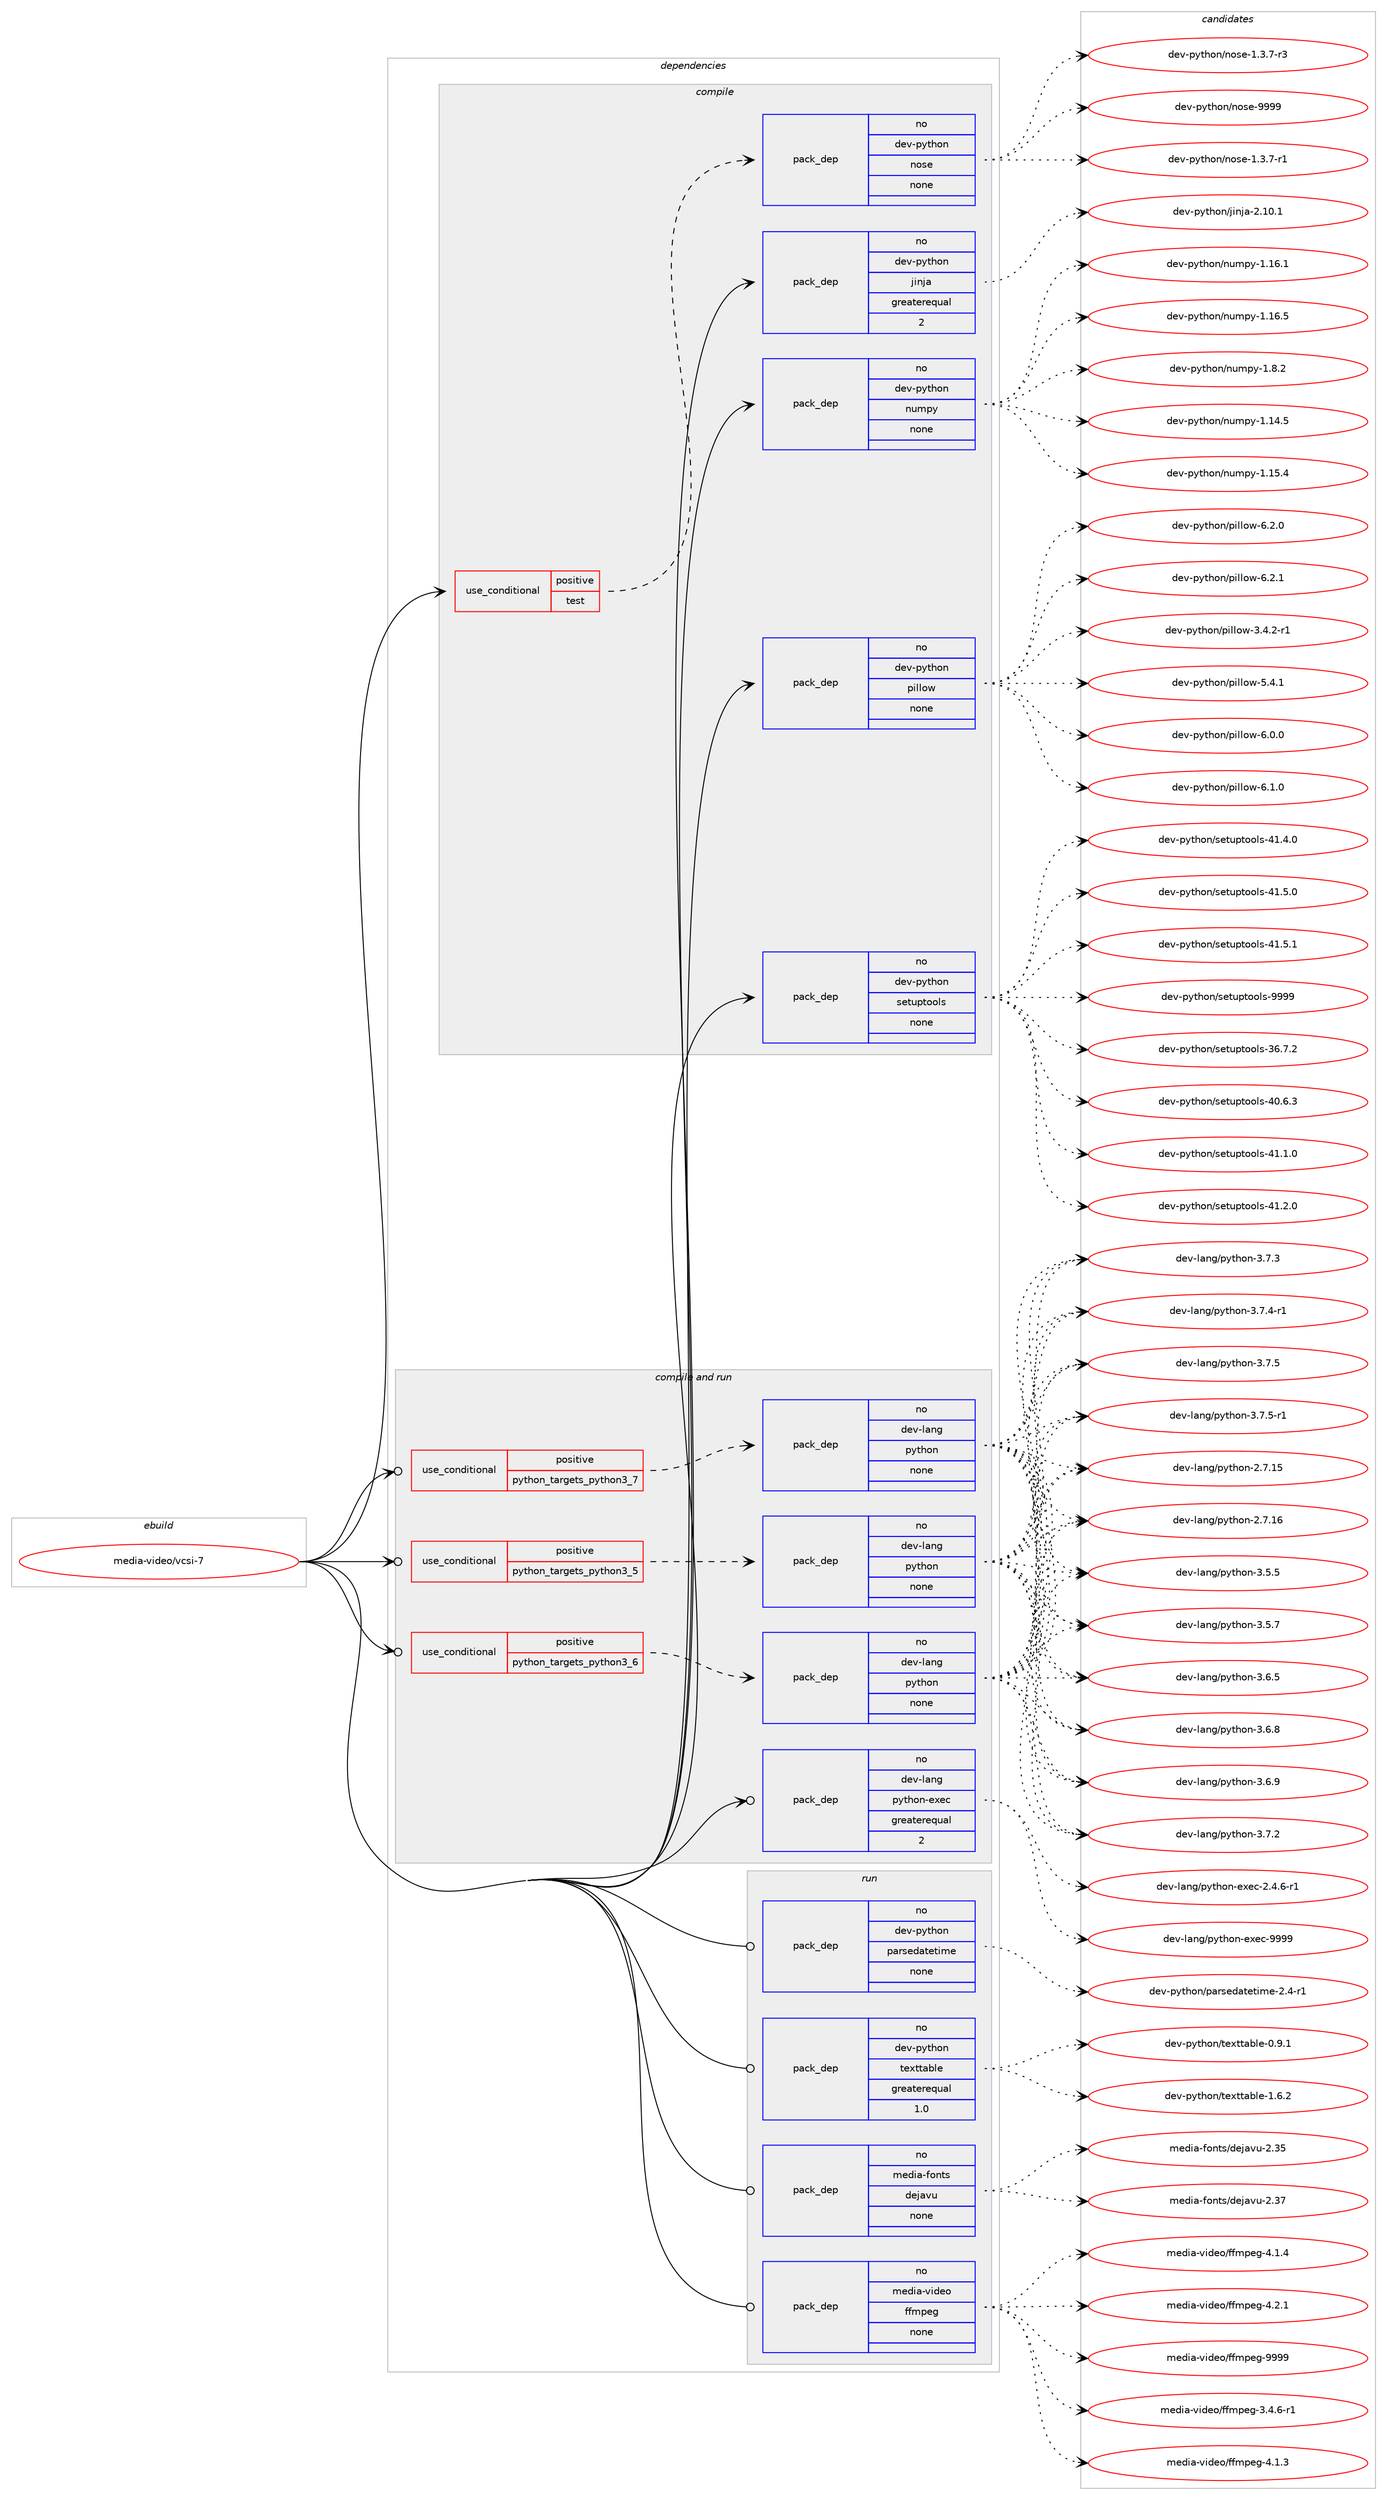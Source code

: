 digraph prolog {

# *************
# Graph options
# *************

newrank=true;
concentrate=true;
compound=true;
graph [rankdir=LR,fontname=Helvetica,fontsize=10,ranksep=1.5];#, ranksep=2.5, nodesep=0.2];
edge  [arrowhead=vee];
node  [fontname=Helvetica,fontsize=10];

# **********
# The ebuild
# **********

subgraph cluster_leftcol {
color=gray;
rank=same;
label=<<i>ebuild</i>>;
id [label="media-video/vcsi-7", color=red, width=4, href="../media-video/vcsi-7.svg"];
}

# ****************
# The dependencies
# ****************

subgraph cluster_midcol {
color=gray;
label=<<i>dependencies</i>>;
subgraph cluster_compile {
fillcolor="#eeeeee";
style=filled;
label=<<i>compile</i>>;
subgraph cond197144 {
dependency810607 [label=<<TABLE BORDER="0" CELLBORDER="1" CELLSPACING="0" CELLPADDING="4"><TR><TD ROWSPAN="3" CELLPADDING="10">use_conditional</TD></TR><TR><TD>positive</TD></TR><TR><TD>test</TD></TR></TABLE>>, shape=none, color=red];
subgraph pack599323 {
dependency810608 [label=<<TABLE BORDER="0" CELLBORDER="1" CELLSPACING="0" CELLPADDING="4" WIDTH="220"><TR><TD ROWSPAN="6" CELLPADDING="30">pack_dep</TD></TR><TR><TD WIDTH="110">no</TD></TR><TR><TD>dev-python</TD></TR><TR><TD>nose</TD></TR><TR><TD>none</TD></TR><TR><TD></TD></TR></TABLE>>, shape=none, color=blue];
}
dependency810607:e -> dependency810608:w [weight=20,style="dashed",arrowhead="vee"];
}
id:e -> dependency810607:w [weight=20,style="solid",arrowhead="vee"];
subgraph pack599324 {
dependency810609 [label=<<TABLE BORDER="0" CELLBORDER="1" CELLSPACING="0" CELLPADDING="4" WIDTH="220"><TR><TD ROWSPAN="6" CELLPADDING="30">pack_dep</TD></TR><TR><TD WIDTH="110">no</TD></TR><TR><TD>dev-python</TD></TR><TR><TD>jinja</TD></TR><TR><TD>greaterequal</TD></TR><TR><TD>2</TD></TR></TABLE>>, shape=none, color=blue];
}
id:e -> dependency810609:w [weight=20,style="solid",arrowhead="vee"];
subgraph pack599325 {
dependency810610 [label=<<TABLE BORDER="0" CELLBORDER="1" CELLSPACING="0" CELLPADDING="4" WIDTH="220"><TR><TD ROWSPAN="6" CELLPADDING="30">pack_dep</TD></TR><TR><TD WIDTH="110">no</TD></TR><TR><TD>dev-python</TD></TR><TR><TD>numpy</TD></TR><TR><TD>none</TD></TR><TR><TD></TD></TR></TABLE>>, shape=none, color=blue];
}
id:e -> dependency810610:w [weight=20,style="solid",arrowhead="vee"];
subgraph pack599326 {
dependency810611 [label=<<TABLE BORDER="0" CELLBORDER="1" CELLSPACING="0" CELLPADDING="4" WIDTH="220"><TR><TD ROWSPAN="6" CELLPADDING="30">pack_dep</TD></TR><TR><TD WIDTH="110">no</TD></TR><TR><TD>dev-python</TD></TR><TR><TD>pillow</TD></TR><TR><TD>none</TD></TR><TR><TD></TD></TR></TABLE>>, shape=none, color=blue];
}
id:e -> dependency810611:w [weight=20,style="solid",arrowhead="vee"];
subgraph pack599327 {
dependency810612 [label=<<TABLE BORDER="0" CELLBORDER="1" CELLSPACING="0" CELLPADDING="4" WIDTH="220"><TR><TD ROWSPAN="6" CELLPADDING="30">pack_dep</TD></TR><TR><TD WIDTH="110">no</TD></TR><TR><TD>dev-python</TD></TR><TR><TD>setuptools</TD></TR><TR><TD>none</TD></TR><TR><TD></TD></TR></TABLE>>, shape=none, color=blue];
}
id:e -> dependency810612:w [weight=20,style="solid",arrowhead="vee"];
}
subgraph cluster_compileandrun {
fillcolor="#eeeeee";
style=filled;
label=<<i>compile and run</i>>;
subgraph cond197145 {
dependency810613 [label=<<TABLE BORDER="0" CELLBORDER="1" CELLSPACING="0" CELLPADDING="4"><TR><TD ROWSPAN="3" CELLPADDING="10">use_conditional</TD></TR><TR><TD>positive</TD></TR><TR><TD>python_targets_python3_5</TD></TR></TABLE>>, shape=none, color=red];
subgraph pack599328 {
dependency810614 [label=<<TABLE BORDER="0" CELLBORDER="1" CELLSPACING="0" CELLPADDING="4" WIDTH="220"><TR><TD ROWSPAN="6" CELLPADDING="30">pack_dep</TD></TR><TR><TD WIDTH="110">no</TD></TR><TR><TD>dev-lang</TD></TR><TR><TD>python</TD></TR><TR><TD>none</TD></TR><TR><TD></TD></TR></TABLE>>, shape=none, color=blue];
}
dependency810613:e -> dependency810614:w [weight=20,style="dashed",arrowhead="vee"];
}
id:e -> dependency810613:w [weight=20,style="solid",arrowhead="odotvee"];
subgraph cond197146 {
dependency810615 [label=<<TABLE BORDER="0" CELLBORDER="1" CELLSPACING="0" CELLPADDING="4"><TR><TD ROWSPAN="3" CELLPADDING="10">use_conditional</TD></TR><TR><TD>positive</TD></TR><TR><TD>python_targets_python3_6</TD></TR></TABLE>>, shape=none, color=red];
subgraph pack599329 {
dependency810616 [label=<<TABLE BORDER="0" CELLBORDER="1" CELLSPACING="0" CELLPADDING="4" WIDTH="220"><TR><TD ROWSPAN="6" CELLPADDING="30">pack_dep</TD></TR><TR><TD WIDTH="110">no</TD></TR><TR><TD>dev-lang</TD></TR><TR><TD>python</TD></TR><TR><TD>none</TD></TR><TR><TD></TD></TR></TABLE>>, shape=none, color=blue];
}
dependency810615:e -> dependency810616:w [weight=20,style="dashed",arrowhead="vee"];
}
id:e -> dependency810615:w [weight=20,style="solid",arrowhead="odotvee"];
subgraph cond197147 {
dependency810617 [label=<<TABLE BORDER="0" CELLBORDER="1" CELLSPACING="0" CELLPADDING="4"><TR><TD ROWSPAN="3" CELLPADDING="10">use_conditional</TD></TR><TR><TD>positive</TD></TR><TR><TD>python_targets_python3_7</TD></TR></TABLE>>, shape=none, color=red];
subgraph pack599330 {
dependency810618 [label=<<TABLE BORDER="0" CELLBORDER="1" CELLSPACING="0" CELLPADDING="4" WIDTH="220"><TR><TD ROWSPAN="6" CELLPADDING="30">pack_dep</TD></TR><TR><TD WIDTH="110">no</TD></TR><TR><TD>dev-lang</TD></TR><TR><TD>python</TD></TR><TR><TD>none</TD></TR><TR><TD></TD></TR></TABLE>>, shape=none, color=blue];
}
dependency810617:e -> dependency810618:w [weight=20,style="dashed",arrowhead="vee"];
}
id:e -> dependency810617:w [weight=20,style="solid",arrowhead="odotvee"];
subgraph pack599331 {
dependency810619 [label=<<TABLE BORDER="0" CELLBORDER="1" CELLSPACING="0" CELLPADDING="4" WIDTH="220"><TR><TD ROWSPAN="6" CELLPADDING="30">pack_dep</TD></TR><TR><TD WIDTH="110">no</TD></TR><TR><TD>dev-lang</TD></TR><TR><TD>python-exec</TD></TR><TR><TD>greaterequal</TD></TR><TR><TD>2</TD></TR></TABLE>>, shape=none, color=blue];
}
id:e -> dependency810619:w [weight=20,style="solid",arrowhead="odotvee"];
}
subgraph cluster_run {
fillcolor="#eeeeee";
style=filled;
label=<<i>run</i>>;
subgraph pack599332 {
dependency810620 [label=<<TABLE BORDER="0" CELLBORDER="1" CELLSPACING="0" CELLPADDING="4" WIDTH="220"><TR><TD ROWSPAN="6" CELLPADDING="30">pack_dep</TD></TR><TR><TD WIDTH="110">no</TD></TR><TR><TD>dev-python</TD></TR><TR><TD>parsedatetime</TD></TR><TR><TD>none</TD></TR><TR><TD></TD></TR></TABLE>>, shape=none, color=blue];
}
id:e -> dependency810620:w [weight=20,style="solid",arrowhead="odot"];
subgraph pack599333 {
dependency810621 [label=<<TABLE BORDER="0" CELLBORDER="1" CELLSPACING="0" CELLPADDING="4" WIDTH="220"><TR><TD ROWSPAN="6" CELLPADDING="30">pack_dep</TD></TR><TR><TD WIDTH="110">no</TD></TR><TR><TD>dev-python</TD></TR><TR><TD>texttable</TD></TR><TR><TD>greaterequal</TD></TR><TR><TD>1.0</TD></TR></TABLE>>, shape=none, color=blue];
}
id:e -> dependency810621:w [weight=20,style="solid",arrowhead="odot"];
subgraph pack599334 {
dependency810622 [label=<<TABLE BORDER="0" CELLBORDER="1" CELLSPACING="0" CELLPADDING="4" WIDTH="220"><TR><TD ROWSPAN="6" CELLPADDING="30">pack_dep</TD></TR><TR><TD WIDTH="110">no</TD></TR><TR><TD>media-fonts</TD></TR><TR><TD>dejavu</TD></TR><TR><TD>none</TD></TR><TR><TD></TD></TR></TABLE>>, shape=none, color=blue];
}
id:e -> dependency810622:w [weight=20,style="solid",arrowhead="odot"];
subgraph pack599335 {
dependency810623 [label=<<TABLE BORDER="0" CELLBORDER="1" CELLSPACING="0" CELLPADDING="4" WIDTH="220"><TR><TD ROWSPAN="6" CELLPADDING="30">pack_dep</TD></TR><TR><TD WIDTH="110">no</TD></TR><TR><TD>media-video</TD></TR><TR><TD>ffmpeg</TD></TR><TR><TD>none</TD></TR><TR><TD></TD></TR></TABLE>>, shape=none, color=blue];
}
id:e -> dependency810623:w [weight=20,style="solid",arrowhead="odot"];
}
}

# **************
# The candidates
# **************

subgraph cluster_choices {
rank=same;
color=gray;
label=<<i>candidates</i>>;

subgraph choice599323 {
color=black;
nodesep=1;
choice10010111845112121116104111110471101111151014549465146554511449 [label="dev-python/nose-1.3.7-r1", color=red, width=4,href="../dev-python/nose-1.3.7-r1.svg"];
choice10010111845112121116104111110471101111151014549465146554511451 [label="dev-python/nose-1.3.7-r3", color=red, width=4,href="../dev-python/nose-1.3.7-r3.svg"];
choice10010111845112121116104111110471101111151014557575757 [label="dev-python/nose-9999", color=red, width=4,href="../dev-python/nose-9999.svg"];
dependency810608:e -> choice10010111845112121116104111110471101111151014549465146554511449:w [style=dotted,weight="100"];
dependency810608:e -> choice10010111845112121116104111110471101111151014549465146554511451:w [style=dotted,weight="100"];
dependency810608:e -> choice10010111845112121116104111110471101111151014557575757:w [style=dotted,weight="100"];
}
subgraph choice599324 {
color=black;
nodesep=1;
choice10010111845112121116104111110471061051101069745504649484649 [label="dev-python/jinja-2.10.1", color=red, width=4,href="../dev-python/jinja-2.10.1.svg"];
dependency810609:e -> choice10010111845112121116104111110471061051101069745504649484649:w [style=dotted,weight="100"];
}
subgraph choice599325 {
color=black;
nodesep=1;
choice100101118451121211161041111104711011710911212145494649524653 [label="dev-python/numpy-1.14.5", color=red, width=4,href="../dev-python/numpy-1.14.5.svg"];
choice100101118451121211161041111104711011710911212145494649534652 [label="dev-python/numpy-1.15.4", color=red, width=4,href="../dev-python/numpy-1.15.4.svg"];
choice100101118451121211161041111104711011710911212145494649544649 [label="dev-python/numpy-1.16.1", color=red, width=4,href="../dev-python/numpy-1.16.1.svg"];
choice100101118451121211161041111104711011710911212145494649544653 [label="dev-python/numpy-1.16.5", color=red, width=4,href="../dev-python/numpy-1.16.5.svg"];
choice1001011184511212111610411111047110117109112121454946564650 [label="dev-python/numpy-1.8.2", color=red, width=4,href="../dev-python/numpy-1.8.2.svg"];
dependency810610:e -> choice100101118451121211161041111104711011710911212145494649524653:w [style=dotted,weight="100"];
dependency810610:e -> choice100101118451121211161041111104711011710911212145494649534652:w [style=dotted,weight="100"];
dependency810610:e -> choice100101118451121211161041111104711011710911212145494649544649:w [style=dotted,weight="100"];
dependency810610:e -> choice100101118451121211161041111104711011710911212145494649544653:w [style=dotted,weight="100"];
dependency810610:e -> choice1001011184511212111610411111047110117109112121454946564650:w [style=dotted,weight="100"];
}
subgraph choice599326 {
color=black;
nodesep=1;
choice10010111845112121116104111110471121051081081111194551465246504511449 [label="dev-python/pillow-3.4.2-r1", color=red, width=4,href="../dev-python/pillow-3.4.2-r1.svg"];
choice1001011184511212111610411111047112105108108111119455346524649 [label="dev-python/pillow-5.4.1", color=red, width=4,href="../dev-python/pillow-5.4.1.svg"];
choice1001011184511212111610411111047112105108108111119455446484648 [label="dev-python/pillow-6.0.0", color=red, width=4,href="../dev-python/pillow-6.0.0.svg"];
choice1001011184511212111610411111047112105108108111119455446494648 [label="dev-python/pillow-6.1.0", color=red, width=4,href="../dev-python/pillow-6.1.0.svg"];
choice1001011184511212111610411111047112105108108111119455446504648 [label="dev-python/pillow-6.2.0", color=red, width=4,href="../dev-python/pillow-6.2.0.svg"];
choice1001011184511212111610411111047112105108108111119455446504649 [label="dev-python/pillow-6.2.1", color=red, width=4,href="../dev-python/pillow-6.2.1.svg"];
dependency810611:e -> choice10010111845112121116104111110471121051081081111194551465246504511449:w [style=dotted,weight="100"];
dependency810611:e -> choice1001011184511212111610411111047112105108108111119455346524649:w [style=dotted,weight="100"];
dependency810611:e -> choice1001011184511212111610411111047112105108108111119455446484648:w [style=dotted,weight="100"];
dependency810611:e -> choice1001011184511212111610411111047112105108108111119455446494648:w [style=dotted,weight="100"];
dependency810611:e -> choice1001011184511212111610411111047112105108108111119455446504648:w [style=dotted,weight="100"];
dependency810611:e -> choice1001011184511212111610411111047112105108108111119455446504649:w [style=dotted,weight="100"];
}
subgraph choice599327 {
color=black;
nodesep=1;
choice100101118451121211161041111104711510111611711211611111110811545515446554650 [label="dev-python/setuptools-36.7.2", color=red, width=4,href="../dev-python/setuptools-36.7.2.svg"];
choice100101118451121211161041111104711510111611711211611111110811545524846544651 [label="dev-python/setuptools-40.6.3", color=red, width=4,href="../dev-python/setuptools-40.6.3.svg"];
choice100101118451121211161041111104711510111611711211611111110811545524946494648 [label="dev-python/setuptools-41.1.0", color=red, width=4,href="../dev-python/setuptools-41.1.0.svg"];
choice100101118451121211161041111104711510111611711211611111110811545524946504648 [label="dev-python/setuptools-41.2.0", color=red, width=4,href="../dev-python/setuptools-41.2.0.svg"];
choice100101118451121211161041111104711510111611711211611111110811545524946524648 [label="dev-python/setuptools-41.4.0", color=red, width=4,href="../dev-python/setuptools-41.4.0.svg"];
choice100101118451121211161041111104711510111611711211611111110811545524946534648 [label="dev-python/setuptools-41.5.0", color=red, width=4,href="../dev-python/setuptools-41.5.0.svg"];
choice100101118451121211161041111104711510111611711211611111110811545524946534649 [label="dev-python/setuptools-41.5.1", color=red, width=4,href="../dev-python/setuptools-41.5.1.svg"];
choice10010111845112121116104111110471151011161171121161111111081154557575757 [label="dev-python/setuptools-9999", color=red, width=4,href="../dev-python/setuptools-9999.svg"];
dependency810612:e -> choice100101118451121211161041111104711510111611711211611111110811545515446554650:w [style=dotted,weight="100"];
dependency810612:e -> choice100101118451121211161041111104711510111611711211611111110811545524846544651:w [style=dotted,weight="100"];
dependency810612:e -> choice100101118451121211161041111104711510111611711211611111110811545524946494648:w [style=dotted,weight="100"];
dependency810612:e -> choice100101118451121211161041111104711510111611711211611111110811545524946504648:w [style=dotted,weight="100"];
dependency810612:e -> choice100101118451121211161041111104711510111611711211611111110811545524946524648:w [style=dotted,weight="100"];
dependency810612:e -> choice100101118451121211161041111104711510111611711211611111110811545524946534648:w [style=dotted,weight="100"];
dependency810612:e -> choice100101118451121211161041111104711510111611711211611111110811545524946534649:w [style=dotted,weight="100"];
dependency810612:e -> choice10010111845112121116104111110471151011161171121161111111081154557575757:w [style=dotted,weight="100"];
}
subgraph choice599328 {
color=black;
nodesep=1;
choice10010111845108971101034711212111610411111045504655464953 [label="dev-lang/python-2.7.15", color=red, width=4,href="../dev-lang/python-2.7.15.svg"];
choice10010111845108971101034711212111610411111045504655464954 [label="dev-lang/python-2.7.16", color=red, width=4,href="../dev-lang/python-2.7.16.svg"];
choice100101118451089711010347112121116104111110455146534653 [label="dev-lang/python-3.5.5", color=red, width=4,href="../dev-lang/python-3.5.5.svg"];
choice100101118451089711010347112121116104111110455146534655 [label="dev-lang/python-3.5.7", color=red, width=4,href="../dev-lang/python-3.5.7.svg"];
choice100101118451089711010347112121116104111110455146544653 [label="dev-lang/python-3.6.5", color=red, width=4,href="../dev-lang/python-3.6.5.svg"];
choice100101118451089711010347112121116104111110455146544656 [label="dev-lang/python-3.6.8", color=red, width=4,href="../dev-lang/python-3.6.8.svg"];
choice100101118451089711010347112121116104111110455146544657 [label="dev-lang/python-3.6.9", color=red, width=4,href="../dev-lang/python-3.6.9.svg"];
choice100101118451089711010347112121116104111110455146554650 [label="dev-lang/python-3.7.2", color=red, width=4,href="../dev-lang/python-3.7.2.svg"];
choice100101118451089711010347112121116104111110455146554651 [label="dev-lang/python-3.7.3", color=red, width=4,href="../dev-lang/python-3.7.3.svg"];
choice1001011184510897110103471121211161041111104551465546524511449 [label="dev-lang/python-3.7.4-r1", color=red, width=4,href="../dev-lang/python-3.7.4-r1.svg"];
choice100101118451089711010347112121116104111110455146554653 [label="dev-lang/python-3.7.5", color=red, width=4,href="../dev-lang/python-3.7.5.svg"];
choice1001011184510897110103471121211161041111104551465546534511449 [label="dev-lang/python-3.7.5-r1", color=red, width=4,href="../dev-lang/python-3.7.5-r1.svg"];
dependency810614:e -> choice10010111845108971101034711212111610411111045504655464953:w [style=dotted,weight="100"];
dependency810614:e -> choice10010111845108971101034711212111610411111045504655464954:w [style=dotted,weight="100"];
dependency810614:e -> choice100101118451089711010347112121116104111110455146534653:w [style=dotted,weight="100"];
dependency810614:e -> choice100101118451089711010347112121116104111110455146534655:w [style=dotted,weight="100"];
dependency810614:e -> choice100101118451089711010347112121116104111110455146544653:w [style=dotted,weight="100"];
dependency810614:e -> choice100101118451089711010347112121116104111110455146544656:w [style=dotted,weight="100"];
dependency810614:e -> choice100101118451089711010347112121116104111110455146544657:w [style=dotted,weight="100"];
dependency810614:e -> choice100101118451089711010347112121116104111110455146554650:w [style=dotted,weight="100"];
dependency810614:e -> choice100101118451089711010347112121116104111110455146554651:w [style=dotted,weight="100"];
dependency810614:e -> choice1001011184510897110103471121211161041111104551465546524511449:w [style=dotted,weight="100"];
dependency810614:e -> choice100101118451089711010347112121116104111110455146554653:w [style=dotted,weight="100"];
dependency810614:e -> choice1001011184510897110103471121211161041111104551465546534511449:w [style=dotted,weight="100"];
}
subgraph choice599329 {
color=black;
nodesep=1;
choice10010111845108971101034711212111610411111045504655464953 [label="dev-lang/python-2.7.15", color=red, width=4,href="../dev-lang/python-2.7.15.svg"];
choice10010111845108971101034711212111610411111045504655464954 [label="dev-lang/python-2.7.16", color=red, width=4,href="../dev-lang/python-2.7.16.svg"];
choice100101118451089711010347112121116104111110455146534653 [label="dev-lang/python-3.5.5", color=red, width=4,href="../dev-lang/python-3.5.5.svg"];
choice100101118451089711010347112121116104111110455146534655 [label="dev-lang/python-3.5.7", color=red, width=4,href="../dev-lang/python-3.5.7.svg"];
choice100101118451089711010347112121116104111110455146544653 [label="dev-lang/python-3.6.5", color=red, width=4,href="../dev-lang/python-3.6.5.svg"];
choice100101118451089711010347112121116104111110455146544656 [label="dev-lang/python-3.6.8", color=red, width=4,href="../dev-lang/python-3.6.8.svg"];
choice100101118451089711010347112121116104111110455146544657 [label="dev-lang/python-3.6.9", color=red, width=4,href="../dev-lang/python-3.6.9.svg"];
choice100101118451089711010347112121116104111110455146554650 [label="dev-lang/python-3.7.2", color=red, width=4,href="../dev-lang/python-3.7.2.svg"];
choice100101118451089711010347112121116104111110455146554651 [label="dev-lang/python-3.7.3", color=red, width=4,href="../dev-lang/python-3.7.3.svg"];
choice1001011184510897110103471121211161041111104551465546524511449 [label="dev-lang/python-3.7.4-r1", color=red, width=4,href="../dev-lang/python-3.7.4-r1.svg"];
choice100101118451089711010347112121116104111110455146554653 [label="dev-lang/python-3.7.5", color=red, width=4,href="../dev-lang/python-3.7.5.svg"];
choice1001011184510897110103471121211161041111104551465546534511449 [label="dev-lang/python-3.7.5-r1", color=red, width=4,href="../dev-lang/python-3.7.5-r1.svg"];
dependency810616:e -> choice10010111845108971101034711212111610411111045504655464953:w [style=dotted,weight="100"];
dependency810616:e -> choice10010111845108971101034711212111610411111045504655464954:w [style=dotted,weight="100"];
dependency810616:e -> choice100101118451089711010347112121116104111110455146534653:w [style=dotted,weight="100"];
dependency810616:e -> choice100101118451089711010347112121116104111110455146534655:w [style=dotted,weight="100"];
dependency810616:e -> choice100101118451089711010347112121116104111110455146544653:w [style=dotted,weight="100"];
dependency810616:e -> choice100101118451089711010347112121116104111110455146544656:w [style=dotted,weight="100"];
dependency810616:e -> choice100101118451089711010347112121116104111110455146544657:w [style=dotted,weight="100"];
dependency810616:e -> choice100101118451089711010347112121116104111110455146554650:w [style=dotted,weight="100"];
dependency810616:e -> choice100101118451089711010347112121116104111110455146554651:w [style=dotted,weight="100"];
dependency810616:e -> choice1001011184510897110103471121211161041111104551465546524511449:w [style=dotted,weight="100"];
dependency810616:e -> choice100101118451089711010347112121116104111110455146554653:w [style=dotted,weight="100"];
dependency810616:e -> choice1001011184510897110103471121211161041111104551465546534511449:w [style=dotted,weight="100"];
}
subgraph choice599330 {
color=black;
nodesep=1;
choice10010111845108971101034711212111610411111045504655464953 [label="dev-lang/python-2.7.15", color=red, width=4,href="../dev-lang/python-2.7.15.svg"];
choice10010111845108971101034711212111610411111045504655464954 [label="dev-lang/python-2.7.16", color=red, width=4,href="../dev-lang/python-2.7.16.svg"];
choice100101118451089711010347112121116104111110455146534653 [label="dev-lang/python-3.5.5", color=red, width=4,href="../dev-lang/python-3.5.5.svg"];
choice100101118451089711010347112121116104111110455146534655 [label="dev-lang/python-3.5.7", color=red, width=4,href="../dev-lang/python-3.5.7.svg"];
choice100101118451089711010347112121116104111110455146544653 [label="dev-lang/python-3.6.5", color=red, width=4,href="../dev-lang/python-3.6.5.svg"];
choice100101118451089711010347112121116104111110455146544656 [label="dev-lang/python-3.6.8", color=red, width=4,href="../dev-lang/python-3.6.8.svg"];
choice100101118451089711010347112121116104111110455146544657 [label="dev-lang/python-3.6.9", color=red, width=4,href="../dev-lang/python-3.6.9.svg"];
choice100101118451089711010347112121116104111110455146554650 [label="dev-lang/python-3.7.2", color=red, width=4,href="../dev-lang/python-3.7.2.svg"];
choice100101118451089711010347112121116104111110455146554651 [label="dev-lang/python-3.7.3", color=red, width=4,href="../dev-lang/python-3.7.3.svg"];
choice1001011184510897110103471121211161041111104551465546524511449 [label="dev-lang/python-3.7.4-r1", color=red, width=4,href="../dev-lang/python-3.7.4-r1.svg"];
choice100101118451089711010347112121116104111110455146554653 [label="dev-lang/python-3.7.5", color=red, width=4,href="../dev-lang/python-3.7.5.svg"];
choice1001011184510897110103471121211161041111104551465546534511449 [label="dev-lang/python-3.7.5-r1", color=red, width=4,href="../dev-lang/python-3.7.5-r1.svg"];
dependency810618:e -> choice10010111845108971101034711212111610411111045504655464953:w [style=dotted,weight="100"];
dependency810618:e -> choice10010111845108971101034711212111610411111045504655464954:w [style=dotted,weight="100"];
dependency810618:e -> choice100101118451089711010347112121116104111110455146534653:w [style=dotted,weight="100"];
dependency810618:e -> choice100101118451089711010347112121116104111110455146534655:w [style=dotted,weight="100"];
dependency810618:e -> choice100101118451089711010347112121116104111110455146544653:w [style=dotted,weight="100"];
dependency810618:e -> choice100101118451089711010347112121116104111110455146544656:w [style=dotted,weight="100"];
dependency810618:e -> choice100101118451089711010347112121116104111110455146544657:w [style=dotted,weight="100"];
dependency810618:e -> choice100101118451089711010347112121116104111110455146554650:w [style=dotted,weight="100"];
dependency810618:e -> choice100101118451089711010347112121116104111110455146554651:w [style=dotted,weight="100"];
dependency810618:e -> choice1001011184510897110103471121211161041111104551465546524511449:w [style=dotted,weight="100"];
dependency810618:e -> choice100101118451089711010347112121116104111110455146554653:w [style=dotted,weight="100"];
dependency810618:e -> choice1001011184510897110103471121211161041111104551465546534511449:w [style=dotted,weight="100"];
}
subgraph choice599331 {
color=black;
nodesep=1;
choice10010111845108971101034711212111610411111045101120101994550465246544511449 [label="dev-lang/python-exec-2.4.6-r1", color=red, width=4,href="../dev-lang/python-exec-2.4.6-r1.svg"];
choice10010111845108971101034711212111610411111045101120101994557575757 [label="dev-lang/python-exec-9999", color=red, width=4,href="../dev-lang/python-exec-9999.svg"];
dependency810619:e -> choice10010111845108971101034711212111610411111045101120101994550465246544511449:w [style=dotted,weight="100"];
dependency810619:e -> choice10010111845108971101034711212111610411111045101120101994557575757:w [style=dotted,weight="100"];
}
subgraph choice599332 {
color=black;
nodesep=1;
choice10010111845112121116104111110471129711411510110097116101116105109101455046524511449 [label="dev-python/parsedatetime-2.4-r1", color=red, width=4,href="../dev-python/parsedatetime-2.4-r1.svg"];
dependency810620:e -> choice10010111845112121116104111110471129711411510110097116101116105109101455046524511449:w [style=dotted,weight="100"];
}
subgraph choice599333 {
color=black;
nodesep=1;
choice10010111845112121116104111110471161011201161169798108101454846574649 [label="dev-python/texttable-0.9.1", color=red, width=4,href="../dev-python/texttable-0.9.1.svg"];
choice10010111845112121116104111110471161011201161169798108101454946544650 [label="dev-python/texttable-1.6.2", color=red, width=4,href="../dev-python/texttable-1.6.2.svg"];
dependency810621:e -> choice10010111845112121116104111110471161011201161169798108101454846574649:w [style=dotted,weight="100"];
dependency810621:e -> choice10010111845112121116104111110471161011201161169798108101454946544650:w [style=dotted,weight="100"];
}
subgraph choice599334 {
color=black;
nodesep=1;
choice109101100105974510211111011611547100101106971181174550465153 [label="media-fonts/dejavu-2.35", color=red, width=4,href="../media-fonts/dejavu-2.35.svg"];
choice109101100105974510211111011611547100101106971181174550465155 [label="media-fonts/dejavu-2.37", color=red, width=4,href="../media-fonts/dejavu-2.37.svg"];
dependency810622:e -> choice109101100105974510211111011611547100101106971181174550465153:w [style=dotted,weight="100"];
dependency810622:e -> choice109101100105974510211111011611547100101106971181174550465155:w [style=dotted,weight="100"];
}
subgraph choice599335 {
color=black;
nodesep=1;
choice1091011001059745118105100101111471021021091121011034551465246544511449 [label="media-video/ffmpeg-3.4.6-r1", color=red, width=4,href="../media-video/ffmpeg-3.4.6-r1.svg"];
choice109101100105974511810510010111147102102109112101103455246494651 [label="media-video/ffmpeg-4.1.3", color=red, width=4,href="../media-video/ffmpeg-4.1.3.svg"];
choice109101100105974511810510010111147102102109112101103455246494652 [label="media-video/ffmpeg-4.1.4", color=red, width=4,href="../media-video/ffmpeg-4.1.4.svg"];
choice109101100105974511810510010111147102102109112101103455246504649 [label="media-video/ffmpeg-4.2.1", color=red, width=4,href="../media-video/ffmpeg-4.2.1.svg"];
choice1091011001059745118105100101111471021021091121011034557575757 [label="media-video/ffmpeg-9999", color=red, width=4,href="../media-video/ffmpeg-9999.svg"];
dependency810623:e -> choice1091011001059745118105100101111471021021091121011034551465246544511449:w [style=dotted,weight="100"];
dependency810623:e -> choice109101100105974511810510010111147102102109112101103455246494651:w [style=dotted,weight="100"];
dependency810623:e -> choice109101100105974511810510010111147102102109112101103455246494652:w [style=dotted,weight="100"];
dependency810623:e -> choice109101100105974511810510010111147102102109112101103455246504649:w [style=dotted,weight="100"];
dependency810623:e -> choice1091011001059745118105100101111471021021091121011034557575757:w [style=dotted,weight="100"];
}
}

}
